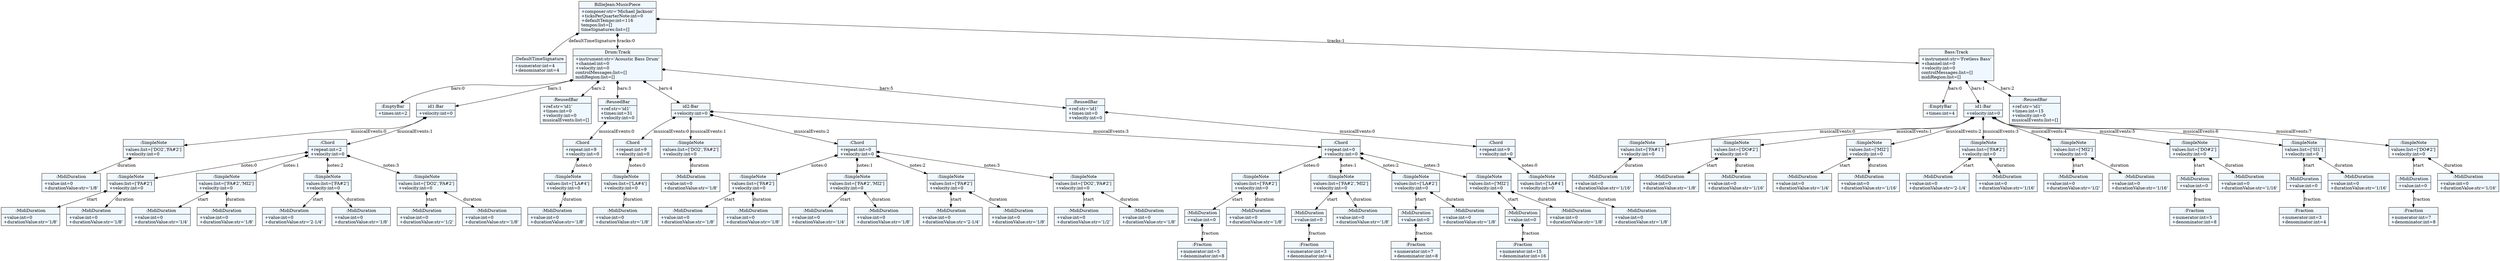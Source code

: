 
    digraph textX {
    fontname = "Bitstream Vera Sans"
    fontsize = 8
    node[
        shape=record,
        style=filled,
        fillcolor=aliceblue
    ]
    nodesep = 0.3
    edge[dir=black,arrowtail=empty]


2085209695056 -> 2085209363408 [label="defaultTimeSignature" arrowtail=diamond dir=both]
2085209363408[label="{:DefaultTimeSignature|+numerator:int=4\l+denominator:int=4\l}"]
2085209695056 -> 2085209274192 [label="tracks:0" arrowtail=diamond dir=both]
2085209274192 -> 2085209322512 [label="bars:0" arrowtail=diamond dir=both]
2085209322512[label="{:EmptyBar|+times:int=2\l}"]
2085209274192 -> 2087351279952 [label="bars:1" arrowtail=diamond dir=both]
2087351279952 -> 2085209695632 [label="musicalEvents:0" arrowtail=diamond dir=both]
2085209695632 -> 2085209297232 [label="duration" arrowtail=diamond dir=both]
2085209297232[label="{:MidiDuration|+value:int=0\l+durationValue:str='1/8'\l}"]
2085209695632[label="{:SimpleNote|values:list=['DO2','FA#2']\l+velocity:int=0\l}"]
2087351279952 -> 2085209298064 [label="musicalEvents:1" arrowtail=diamond dir=both]
2085209298064 -> 2087340958352 [label="notes:0" arrowtail=diamond dir=both]
2087340958352 -> 2085209691088 [label="start" arrowtail=diamond dir=both]
2085209691088[label="{:MidiDuration|+value:int=0\l+durationValue:str='1/8'\l}"]
2087340958352 -> 2085209695568 [label="duration" arrowtail=diamond dir=both]
2085209695568[label="{:MidiDuration|+value:int=0\l+durationValue:str='1/8'\l}"]
2087340958352[label="{:SimpleNote|values:list=['FA#2']\l+velocity:int=0\l}"]
2085209298064 -> 2085209695440 [label="notes:1" arrowtail=diamond dir=both]
2085209695440 -> 2085209694800 [label="start" arrowtail=diamond dir=both]
2085209694800[label="{:MidiDuration|+value:int=0\l+durationValue:str='1/4'\l}"]
2085209695440 -> 2085209695952 [label="duration" arrowtail=diamond dir=both]
2085209695952[label="{:MidiDuration|+value:int=0\l+durationValue:str='1/8'\l}"]
2085209695440[label="{:SimpleNote|values:list=['FA#2','MI2']\l+velocity:int=0\l}"]
2085209298064 -> 2085209692432 [label="notes:2" arrowtail=diamond dir=both]
2085209692432 -> 2085209695504 [label="start" arrowtail=diamond dir=both]
2085209695504[label="{:MidiDuration|+value:int=0\l+durationValue:str='2-1/4'\l}"]
2085209692432 -> 2085209693328 [label="duration" arrowtail=diamond dir=both]
2085209693328[label="{:MidiDuration|+value:int=0\l+durationValue:str='1/8'\l}"]
2085209692432[label="{:SimpleNote|values:list=['FA#2']\l+velocity:int=0\l}"]
2085209298064 -> 2085209690640 [label="notes:3" arrowtail=diamond dir=both]
2085209690640 -> 2085209690576 [label="start" arrowtail=diamond dir=both]
2085209690576[label="{:MidiDuration|+value:int=0\l+durationValue:str='1/2'\l}"]
2085209690640 -> 2085209693264 [label="duration" arrowtail=diamond dir=both]
2085209693264[label="{:MidiDuration|+value:int=0\l+durationValue:str='1/8'\l}"]
2085209690640[label="{:SimpleNote|values:list=['DO2','FA#2']\l+velocity:int=0\l}"]
2085209298064[label="{:Chord|+repeat:int=2\l+velocity:int=0\l}"]
2087351279952[label="{id1:Bar|+velocity:int=0\l}"]
2085209274192 -> 2085209174096 [label="bars:2" arrowtail=diamond dir=both]
2085209174096[label="{:ReusedBar|+ref:str='id1'\l+times:int=0\l+velocity:int=0\lmusicalEvents:list=[]\l}"]
2085209274192 -> 2085209312272 [label="bars:3" arrowtail=diamond dir=both]
2085209312272 -> 2085209301456 [label="musicalEvents:0" arrowtail=diamond dir=both]
2085209301456 -> 2085209693776 [label="notes:0" arrowtail=diamond dir=both]
2085209693776 -> 2085209693200 [label="duration" arrowtail=diamond dir=both]
2085209693200[label="{:MidiDuration|+value:int=0\l+durationValue:str='1/8'\l}"]
2085209693776[label="{:SimpleNote|values:list=['LA#4']\l+velocity:int=0\l}"]
2085209301456[label="{:Chord|+repeat:int=9\l+velocity:int=0\l}"]
2085209312272[label="{:ReusedBar|+ref:str='id1'\l+times:int=31\l+velocity:int=0\l}"]
2085209274192 -> 2085209308048 [label="bars:4" arrowtail=diamond dir=both]
2085209308048 -> 2085209691920 [label="musicalEvents:0" arrowtail=diamond dir=both]
2085209691920 -> 2085209694416 [label="notes:0" arrowtail=diamond dir=both]
2085209694416 -> 2085209693648 [label="duration" arrowtail=diamond dir=both]
2085209693648[label="{:MidiDuration|+value:int=0\l+durationValue:str='1/8'\l}"]
2085209694416[label="{:SimpleNote|values:list=['LA#4']\l+velocity:int=0\l}"]
2085209691920[label="{:Chord|+repeat:int=9\l+velocity:int=0\l}"]
2085209308048 -> 2085209694288 [label="musicalEvents:1" arrowtail=diamond dir=both]
2085209694288 -> 2085209693520 [label="duration" arrowtail=diamond dir=both]
2085209693520[label="{:MidiDuration|+value:int=0\l+durationValue:str='1/8'\l}"]
2085209694288[label="{:SimpleNote|values:list=['DO2','FA#2']\l+velocity:int=0\l}"]
2085209308048 -> 2085209697040 [label="musicalEvents:2" arrowtail=diamond dir=both]
2085209697040 -> 2085209697104 [label="notes:0" arrowtail=diamond dir=both]
2085209697104 -> 2085209697424 [label="start" arrowtail=diamond dir=both]
2085209697424[label="{:MidiDuration|+value:int=0\l+durationValue:str='1/8'\l}"]
2085209697104 -> 2085209697488 [label="duration" arrowtail=diamond dir=both]
2085209697488[label="{:MidiDuration|+value:int=0\l+durationValue:str='1/8'\l}"]
2085209697104[label="{:SimpleNote|values:list=['FA#2']\l+velocity:int=0\l}"]
2085209697040 -> 2085209697616 [label="notes:1" arrowtail=diamond dir=both]
2085209697616 -> 2085209697744 [label="start" arrowtail=diamond dir=both]
2085209697744[label="{:MidiDuration|+value:int=0\l+durationValue:str='1/4'\l}"]
2085209697616 -> 2085209697872 [label="duration" arrowtail=diamond dir=both]
2085209697872[label="{:MidiDuration|+value:int=0\l+durationValue:str='1/8'\l}"]
2085209697616[label="{:SimpleNote|values:list=['FA#2','MI2']\l+velocity:int=0\l}"]
2085209697040 -> 2085209698000 [label="notes:2" arrowtail=diamond dir=both]
2085209698000 -> 2085209698128 [label="start" arrowtail=diamond dir=both]
2085209698128[label="{:MidiDuration|+value:int=0\l+durationValue:str='2-1/4'\l}"]
2085209698000 -> 2085209698192 [label="duration" arrowtail=diamond dir=both]
2085209698192[label="{:MidiDuration|+value:int=0\l+durationValue:str='1/8'\l}"]
2085209698000[label="{:SimpleNote|values:list=['FA#2']\l+velocity:int=0\l}"]
2085209697040 -> 2085209698320 [label="notes:3" arrowtail=diamond dir=both]
2085209698320 -> 2085209698448 [label="start" arrowtail=diamond dir=both]
2085209698448[label="{:MidiDuration|+value:int=0\l+durationValue:str='1/2'\l}"]
2085209698320 -> 2085209698576 [label="duration" arrowtail=diamond dir=both]
2085209698576[label="{:MidiDuration|+value:int=0\l+durationValue:str='1/8'\l}"]
2085209698320[label="{:SimpleNote|values:list=['DO2','FA#2']\l+velocity:int=0\l}"]
2085209697040[label="{:Chord|+repeat:int=0\l+velocity:int=0\l}"]
2085209308048 -> 2085209697232 [label="musicalEvents:3" arrowtail=diamond dir=both]
2085209697232 -> 2085209698768 [label="notes:0" arrowtail=diamond dir=both]
2085209698768 -> 2085209698960 [label="start" arrowtail=diamond dir=both]
2085209698960 -> 2085209699088 [label="fraction" arrowtail=diamond dir=both]
2085209699088[label="{:Fraction|+numerator:int=5\l+denominator:int=8\l}"]
2085209698960[label="{:MidiDuration|+value:int=0\l}"]
2085209698768 -> 2087350728464 [label="duration" arrowtail=diamond dir=both]
2087350728464[label="{:MidiDuration|+value:int=0\l+durationValue:str='1/8'\l}"]
2085209698768[label="{:SimpleNote|values:list=['FA#2']\l+velocity:int=0\l}"]
2085209697232 -> 2085209699024 [label="notes:1" arrowtail=diamond dir=both]
2085209699024 -> 2085209699280 [label="start" arrowtail=diamond dir=both]
2085209699280 -> 2085209699472 [label="fraction" arrowtail=diamond dir=both]
2085209699472[label="{:Fraction|+numerator:int=3\l+denominator:int=4\l}"]
2085209699280[label="{:MidiDuration|+value:int=0\l}"]
2085209699024 -> 2085209699408 [label="duration" arrowtail=diamond dir=both]
2085209699408[label="{:MidiDuration|+value:int=0\l+durationValue:str='1/8'\l}"]
2085209699024[label="{:SimpleNote|values:list=['FA#2','MI2']\l+velocity:int=0\l}"]
2085209697232 -> 2085209699536 [label="notes:2" arrowtail=diamond dir=both]
2085209699536 -> 2085209699728 [label="start" arrowtail=diamond dir=both]
2085209699728 -> 2085209699856 [label="fraction" arrowtail=diamond dir=both]
2085209699856[label="{:Fraction|+numerator:int=7\l+denominator:int=8\l}"]
2085209699728[label="{:MidiDuration|+value:int=0\l}"]
2085209699536 -> 2085209699792 [label="duration" arrowtail=diamond dir=both]
2085209699792[label="{:MidiDuration|+value:int=0\l+durationValue:str='1/8'\l}"]
2085209699536[label="{:SimpleNote|values:list=['LA#2']\l+velocity:int=0\l}"]
2085209697232 -> 2085209699920 [label="notes:3" arrowtail=diamond dir=both]
2085209699920 -> 2085209700112 [label="start" arrowtail=diamond dir=both]
2085209700112 -> 2085209700240 [label="fraction" arrowtail=diamond dir=both]
2085209700240[label="{:Fraction|+numerator:int=15\l+denominator:int=16\l}"]
2085209700112[label="{:MidiDuration|+value:int=0\l}"]
2085209699920 -> 2085209700176 [label="duration" arrowtail=diamond dir=both]
2085209700176[label="{:MidiDuration|+value:int=0\l+durationValue:str='1/8'\l}"]
2085209699920[label="{:SimpleNote|values:list=['MI2']\l+velocity:int=0\l}"]
2085209697232[label="{:Chord|+repeat:int=0\l+velocity:int=0\l}"]
2085209308048[label="{id2:Bar|+velocity:int=0\l}"]
2085209274192 -> 2085209698640 [label="bars:5" arrowtail=diamond dir=both]
2085209698640 -> 2085209700368 [label="musicalEvents:0" arrowtail=diamond dir=both]
2085209700368 -> 2085209700624 [label="notes:0" arrowtail=diamond dir=both]
2085209700624 -> 2085209700816 [label="duration" arrowtail=diamond dir=both]
2085209700816[label="{:MidiDuration|+value:int=0\l+durationValue:str='1/8'\l}"]
2085209700624[label="{:SimpleNote|values:list=['LA#4']\l+velocity:int=0\l}"]
2085209700368[label="{:Chord|+repeat:int=9\l+velocity:int=0\l}"]
2085209698640[label="{:ReusedBar|+ref:str='id1'\l+times:int=0\l+velocity:int=0\l}"]
2085209274192[label="{Drum:Track|+instrument:str='Acoustic Bass Drum'\l+channel:int=0\l+velocity:int=0\lcontrolMessages:list=[]\lmidiRegion:list=[]\l}"]
2085209695056 -> 2085209307408 [label="tracks:1" arrowtail=diamond dir=both]
2085209307408 -> 2085209700560 [label="bars:0" arrowtail=diamond dir=both]
2085209700560[label="{:EmptyBar|+times:int=4\l}"]
2085209307408 -> 2085209701072 [label="bars:1" arrowtail=diamond dir=both]
2085209701072 -> 2085209701200 [label="musicalEvents:0" arrowtail=diamond dir=both]
2085209701200 -> 2085209701392 [label="duration" arrowtail=diamond dir=both]
2085209701392[label="{:MidiDuration|+value:int=0\l+durationValue:str='1/16'\l}"]
2085209701200[label="{:SimpleNote|values:list=['FA#1']\l+velocity:int=0\l}"]
2085209701072 -> 2085209701456 [label="musicalEvents:1" arrowtail=diamond dir=both]
2085209701456 -> 2085209701712 [label="start" arrowtail=diamond dir=both]
2085209701712[label="{:MidiDuration|+value:int=0\l+durationValue:str='1/8'\l}"]
2085209701456 -> 2085209701776 [label="duration" arrowtail=diamond dir=both]
2085209701776[label="{:MidiDuration|+value:int=0\l+durationValue:str='1/16'\l}"]
2085209701456[label="{:SimpleNote|values:list=['DO#2']\l+velocity:int=0\l}"]
2085209701072 -> 2085209701904 [label="musicalEvents:2" arrowtail=diamond dir=both]
2085209701904 -> 2085209702032 [label="start" arrowtail=diamond dir=both]
2085209702032[label="{:MidiDuration|+value:int=0\l+durationValue:str='1/4'\l}"]
2085209701904 -> 2085209702096 [label="duration" arrowtail=diamond dir=both]
2085209702096[label="{:MidiDuration|+value:int=0\l+durationValue:str='1/16'\l}"]
2085209701904[label="{:SimpleNote|values:list=['MI2']\l+velocity:int=0\l}"]
2085209701072 -> 2085209702224 [label="musicalEvents:3" arrowtail=diamond dir=both]
2085209702224 -> 2085209702352 [label="start" arrowtail=diamond dir=both]
2085209702352[label="{:MidiDuration|+value:int=0\l+durationValue:str='2-1/4'\l}"]
2085209702224 -> 2085209833552 [label="duration" arrowtail=diamond dir=both]
2085209833552[label="{:MidiDuration|+value:int=0\l+durationValue:str='1/16'\l}"]
2085209702224[label="{:SimpleNote|values:list=['FA#2']\l+velocity:int=0\l}"]
2085209701072 -> 2085209833680 [label="musicalEvents:4" arrowtail=diamond dir=both]
2085209833680 -> 2085209833808 [label="start" arrowtail=diamond dir=both]
2085209833808[label="{:MidiDuration|+value:int=0\l+durationValue:str='1/2'\l}"]
2085209833680 -> 2085209833872 [label="duration" arrowtail=diamond dir=both]
2085209833872[label="{:MidiDuration|+value:int=0\l+durationValue:str='1/16'\l}"]
2085209833680[label="{:SimpleNote|values:list=['MI2']\l+velocity:int=0\l}"]
2085209701072 -> 2085209834064 [label="musicalEvents:5" arrowtail=diamond dir=both]
2085209834064 -> 2085209834192 [label="start" arrowtail=diamond dir=both]
2085209834192 -> 2085209834320 [label="fraction" arrowtail=diamond dir=both]
2085209834320[label="{:Fraction|+numerator:int=5\l+denominator:int=8\l}"]
2085209834192[label="{:MidiDuration|+value:int=0\l}"]
2085209834064 -> 2085209834256 [label="duration" arrowtail=diamond dir=both]
2085209834256[label="{:MidiDuration|+value:int=0\l+durationValue:str='1/16'\l}"]
2085209834064[label="{:SimpleNote|values:list=['DO#2']\l+velocity:int=0\l}"]
2085209701072 -> 2085209834384 [label="musicalEvents:6" arrowtail=diamond dir=both]
2085209834384 -> 2085209834576 [label="start" arrowtail=diamond dir=both]
2085209834576 -> 2085209834704 [label="fraction" arrowtail=diamond dir=both]
2085209834704[label="{:Fraction|+numerator:int=3\l+denominator:int=4\l}"]
2085209834576[label="{:MidiDuration|+value:int=0\l}"]
2085209834384 -> 2085209834640 [label="duration" arrowtail=diamond dir=both]
2085209834640[label="{:MidiDuration|+value:int=0\l+durationValue:str='1/16'\l}"]
2085209834384[label="{:SimpleNote|values:list=['SI1']\l+velocity:int=0\l}"]
2085209701072 -> 2085209834768 [label="musicalEvents:7" arrowtail=diamond dir=both]
2085209834768 -> 2085209834960 [label="start" arrowtail=diamond dir=both]
2085209834960 -> 2085209835088 [label="fraction" arrowtail=diamond dir=both]
2085209835088[label="{:Fraction|+numerator:int=7\l+denominator:int=8\l}"]
2085209834960[label="{:MidiDuration|+value:int=0\l}"]
2085209834768 -> 2085209835024 [label="duration" arrowtail=diamond dir=both]
2085209835024[label="{:MidiDuration|+value:int=0\l+durationValue:str='1/16'\l}"]
2085209834768[label="{:SimpleNote|values:list=['DO#2']\l+velocity:int=0\l}"]
2085209701072[label="{id1:Bar|+velocity:int=0\l}"]
2085209307408 -> 2085209701136 [label="bars:2" arrowtail=diamond dir=both]
2085209701136[label="{:ReusedBar|+ref:str='id1'\l+times:int=15\l+velocity:int=0\lmusicalEvents:list=[]\l}"]
2085209307408[label="{Bass:Track|+instrument:str='Fretless Bass'\l+channel:int=0\l+velocity:int=0\lcontrolMessages:list=[]\lmidiRegion:list=[]\l}"]
2085209695056[label="{BillieJean:MusicPiece|+composer:str='Michael Jackson'\l+ticksPerQuarterNote:int=0\l+defaultTempo:int=116\ltempos:list=[]\ltimeSignatures:list=[]\l}"]

}
